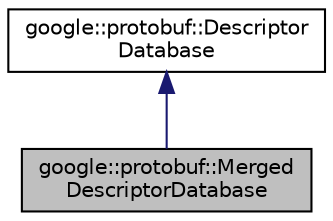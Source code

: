 digraph "google::protobuf::MergedDescriptorDatabase"
{
 // LATEX_PDF_SIZE
  edge [fontname="Helvetica",fontsize="10",labelfontname="Helvetica",labelfontsize="10"];
  node [fontname="Helvetica",fontsize="10",shape=record];
  Node1 [label="google::protobuf::Merged\lDescriptorDatabase",height=0.2,width=0.4,color="black", fillcolor="grey75", style="filled", fontcolor="black",tooltip=" "];
  Node2 -> Node1 [dir="back",color="midnightblue",fontsize="10",style="solid",fontname="Helvetica"];
  Node2 [label="google::protobuf::Descriptor\lDatabase",height=0.2,width=0.4,color="black", fillcolor="white", style="filled",URL="$classgoogle_1_1protobuf_1_1DescriptorDatabase.html",tooltip=" "];
}
